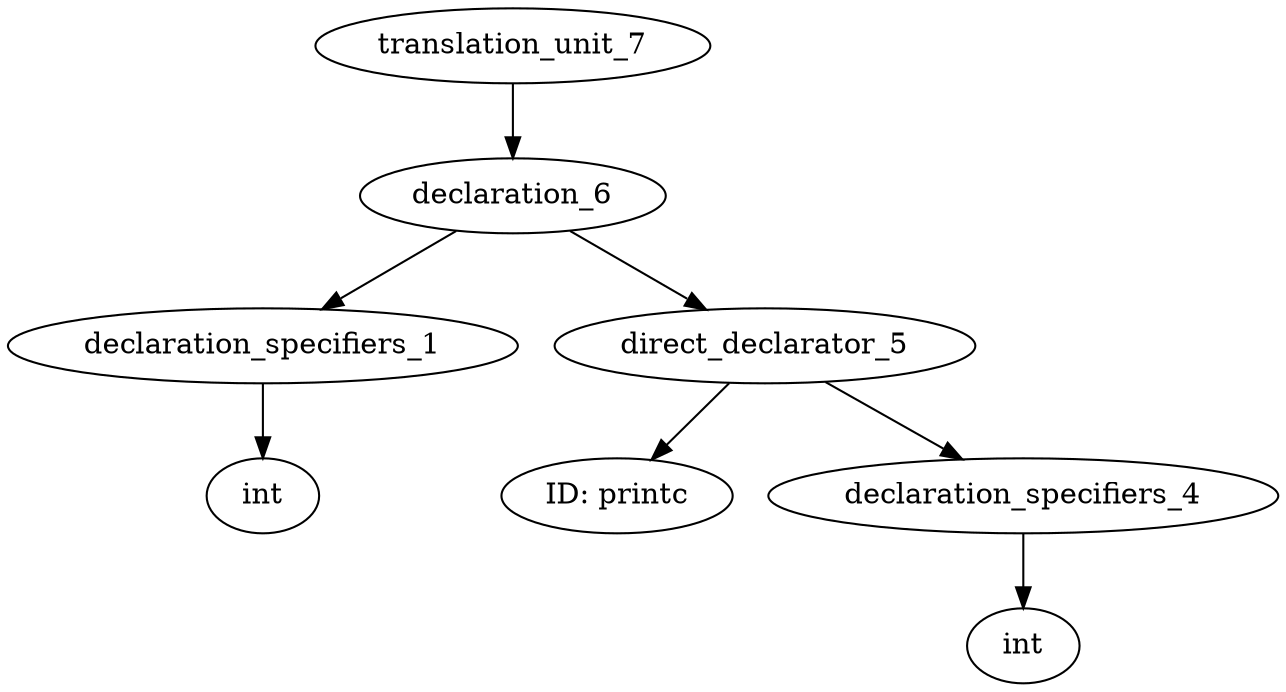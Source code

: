 digraph AST {
	translation_unit_7 -> declaration_6;
	declaration_6 [label="declaration_6"]
	declaration_6 -> declaration_specifiers_1;
	declaration_specifiers_1 [label="declaration_specifiers_1"]
	declaration_specifiers_1 -> type_specifier_0;
	type_specifier_0 [label="int"]
	declaration_6 -> direct_declarator_5;
	direct_declarator_5 -> identifier_2;
	identifier_2 [label="ID: printc"]
	direct_declarator_5 -> declaration_specifiers_4;
	declaration_specifiers_4 [label="declaration_specifiers_4"]
	declaration_specifiers_4 -> type_specifier_3;
	type_specifier_3 [label="int"]
}
